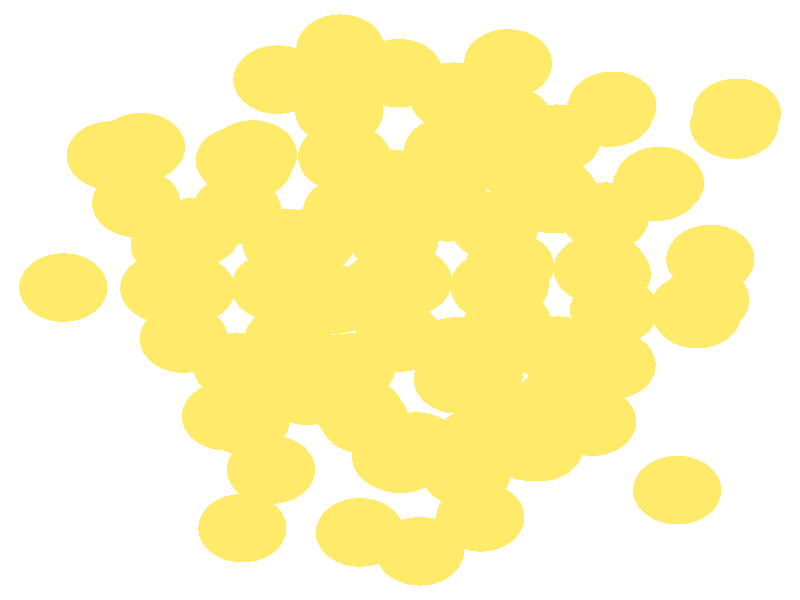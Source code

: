 #include "colors.inc"
#include "finish.inc"

global_settings {assumed_gamma 1 max_trace_level 6}
background {color White}
camera {orthographic
  right -18.53*x up 17.86*y
  direction 1.00*z
  location <0,0,50.00> look_at <0,0,0>}
light_source {<  2.00,   3.00,  40.00> color White
  area_light <0.70, 0, 0>, <0, 0.70, 0>, 3, 3
  adaptive 1 jitter}

#declare simple = finish {phong 0.7}
#declare pale = finish {ambient .5 diffuse .85 roughness .001 specular 0.200 }
#declare intermediate = finish {ambient 0.3 diffuse 0.6 specular 0.10 roughness 0.04 }
#declare vmd = finish {ambient .0 diffuse .65 phong 0.1 phong_size 40. specular 0.500 }
#declare jmol = finish {ambient .2 diffuse .6 specular 1 roughness .001 metallic}
#declare ase2 = finish {ambient 0.05 brilliance 3 diffuse 0.6 metallic specular 0.70 roughness 0.04 reflection 0.15}
#declare ase3 = finish {ambient .15 brilliance 2 diffuse .6 metallic specular 1. roughness .001 reflection .0}
#declare glass = finish {ambient .05 diffuse .3 specular 1. roughness .001}
#declare Rcell = 0.050;
#declare Rbond = 0.100;

#macro atom(LOC, R, COL, FIN)
  sphere{LOC, R texture{pigment{COL} finish{FIN}}}
#end
#macro constrain(LOC, R, COL, FIN)
union{torus{R, Rcell rotate 45*z texture{pigment{COL} finish{FIN}}}
      torus{R, Rcell rotate -45*z texture{pigment{COL} finish{FIN}}}
      translate LOC}
#end

atom(< -5.46,   0.35, -11.35>, 1.02, rgb <1.00, 0.82, 0.14>, ase3) // #0 
atom(< -2.75,   0.31,  -9.78>, 1.02, rgb <1.00, 0.82, 0.14>, ase3) // #1 
atom(< -0.31,   0.29,  -8.29>, 1.02, rgb <1.00, 0.82, 0.14>, ase3) // #2 
atom(<  2.19,   0.43,  -6.82>, 1.02, rgb <1.00, 0.82, 0.14>, ase3) // #3 
atom(<  7.19,   1.22,  -3.65>, 1.02, rgb <1.00, 0.82, 0.14>, ase3) // #4 
atom(<  6.02,   3.48,  -5.34>, 1.02, rgb <1.00, 0.82, 0.14>, ase3) // #5 
atom(< -2.89,   0.40, -12.65>, 1.02, rgb <1.00, 0.82, 0.14>, ase3) // #6 
atom(< -0.36,   0.39, -11.21>, 1.02, rgb <1.00, 0.82, 0.14>, ase3) // #7 
atom(<  2.19,   0.39,  -9.68>, 1.02, rgb <1.00, 0.82, 0.14>, ase3) // #8 
atom(<  4.69,   0.97,  -8.16>, 1.02, rgb <1.00, 0.82, 0.14>, ase3) // #9 
atom(<  4.58,   0.92,  -5.23>, 1.02, rgb <1.00, 0.82, 0.14>, ase3) // #10 
atom(< -3.78,   2.69, -11.12>, 1.02, rgb <1.00, 0.82, 0.14>, ase3) // #11 
atom(< -1.23,   2.63,  -9.64>, 1.02, rgb <1.00, 0.82, 0.14>, ase3) // #12 
atom(<  1.09,   2.82,  -8.16>, 1.02, rgb <1.00, 0.82, 0.14>, ase3) // #13 
atom(<  3.55,   3.21,  -6.71>, 1.02, rgb <1.00, 0.82, 0.14>, ase3) // #14 
atom(<  7.74,   5.22,  -6.66>, 1.02, rgb <1.00, 0.82, 0.14>, ase3) // #15 
atom(< -5.22,   1.65,  -8.76>, 1.02, rgb <1.00, 0.82, 0.14>, ase3) // #16 
atom(< -2.63,   1.70,  -7.30>, 1.02, rgb <1.00, 0.82, 0.14>, ase3) // #17 
atom(< -0.13,   1.78,  -5.78>, 1.02, rgb <1.00, 0.82, 0.14>, ase3) // #18 
atom(<  2.19,   2.19,  -4.28>, 1.02, rgb <1.00, 0.82, 0.14>, ase3) // #19 
atom(<  4.75,   2.48,  -2.89>, 1.02, rgb <1.00, 0.82, 0.14>, ase3) // #20 
atom(< -5.01,  -1.15,  -8.73>, 1.02, rgb <1.00, 0.82, 0.14>, ase3) // #21 
atom(< -2.59,  -1.20,  -7.25>, 1.02, rgb <1.00, 0.82, 0.14>, ase3) // #22 
atom(< -0.01,  -1.12,  -5.78>, 1.02, rgb <1.00, 0.82, 0.14>, ase3) // #23 
atom(<  2.49,  -0.71,  -4.16>, 1.02, rgb <1.00, 0.82, 0.14>, ase3) // #24 
atom(<  4.96,  -0.30,  -2.61>, 1.02, rgb <1.00, 0.82, 0.14>, ase3) // #25 
atom(< -3.76,  -1.99, -11.19>, 1.02, rgb <1.00, 0.82, 0.14>, ase3) // #26 
atom(< -1.13,  -2.01,  -9.76>, 1.02, rgb <1.00, 0.82, 0.14>, ase3) // #27 
atom(<  1.83,  -2.18,  -7.84>, 1.02, rgb <1.00, 0.82, 0.14>, ase3) // #28 
atom(<  4.45,  -3.62,  -7.42>, 1.02, rgb <1.00, 0.82, 0.14>, ase3) // #29 
atom(<  6.88,  -0.42,  -6.37>, 1.02, rgb <1.00, 0.82, 0.14>, ase3) // #30 
atom(<  1.53,  -1.91, -13.97>, 1.02, rgb <1.00, 0.82, 0.14>, ase3) // #31 
atom(<  3.57,   3.00, -12.49>, 1.02, rgb <1.00, 0.82, 0.14>, ase3) // #32 
atom(<  4.79,   0.77, -10.96>, 1.02, rgb <1.00, 0.82, 0.14>, ase3) // #33 
atom(<  4.90,  -1.94,  -5.19>, 1.02, rgb <1.00, 0.82, 0.14>, ase3) // #34 
atom(< -0.20,   1.88, -13.61>, 1.02, rgb <1.00, 0.82, 0.14>, ase3) // #35 
atom(<  1.11,   2.76, -11.09>, 1.02, rgb <1.00, 0.82, 0.14>, ase3) // #36 
atom(<  3.50,   3.03,  -9.63>, 1.02, rgb <1.00, 0.82, 0.14>, ase3) // #37 
atom(<  6.00,   3.54,  -8.14>, 1.02, rgb <1.00, 0.82, 0.14>, ase3) // #38 
atom(< -6.70,   4.30,  -8.92>, 1.02, rgb <1.00, 0.82, 0.14>, ase3) // #39 
atom(< -1.38,   7.48, -12.16>, 1.02, rgb <1.00, 0.82, 0.14>, ase3) // #40 
atom(<  2.31,   5.32,  -8.13>, 1.02, rgb <1.00, 0.82, 0.14>, ase3) // #41 
atom(<  4.92,   5.78,  -6.65>, 1.02, rgb <1.00, 0.82, 0.14>, ase3) // #42 
atom(< -3.71,   4.15,  -8.63>, 1.02, rgb <1.00, 0.82, 0.14>, ase3) // #43 
atom(< -1.23,   4.21,  -7.31>, 1.02, rgb <1.00, 0.82, 0.14>, ase3) // #44 
atom(<  1.11,   4.42,  -5.74>, 1.02, rgb <1.00, 0.82, 0.14>, ase3) // #45 
atom(<  3.63,   4.80,  -4.24>, 1.02, rgb <1.00, 0.82, 0.14>, ase3) // #46 
atom(< -6.11,   2.89,  -6.25>, 1.02, rgb <1.00, 0.82, 0.14>, ase3) // #47 
atom(< -3.52,   4.02,  -5.50>, 1.02, rgb <1.00, 0.82, 0.14>, ase3) // #48 
atom(< -0.22,   3.46,  -3.42>, 1.02, rgb <1.00, 0.82, 0.14>, ase3) // #49 
atom(<  2.66,   4.09,  -1.50>, 1.02, rgb <1.00, 0.82, 0.14>, ase3) // #50 
atom(< -4.85,   0.32,  -6.16>, 1.02, rgb <1.00, 0.82, 0.14>, ase3) // #51 
atom(< -2.39,   0.21,  -4.82>, 1.02, rgb <1.00, 0.82, 0.14>, ase3) // #52 
atom(<  0.18,   0.55,  -3.18>, 1.02, rgb <1.00, 0.82, 0.14>, ase3) // #53 
atom(<  2.54,   1.01,  -1.70>, 1.02, rgb <1.00, 0.82, 0.14>, ase3) // #54 
atom(< -7.80,   0.37,  -6.73>, 1.02, rgb <1.00, 0.82, 0.14>, ase3) // #55 
atom(< -2.17,  -2.70,  -4.78>, 1.02, rgb <1.00, 0.82, 0.14>, ase3) // #56 
atom(< -0.09,  -4.67,  -4.60>, 1.02, rgb <1.00, 0.82, 0.14>, ase3) // #57 
atom(< -0.94,  -3.33,  -0.77>, 1.02, rgb <1.00, 0.82, 0.14>, ase3) // #58 
atom(< -3.58,  -3.59,  -8.58>, 1.02, rgb <1.00, 0.82, 0.14>, ase3) // #59 
atom(< -0.82,  -3.56,  -7.34>, 1.02, rgb <1.00, 0.82, 0.14>, ase3) // #60 
atom(<  2.37,  -3.37,  -5.39>, 1.02, rgb <1.00, 0.82, 0.14>, ase3) // #61 
atom(<  3.67,  -1.51,   0.00>, 1.02, rgb <1.00, 0.82, 0.14>, ase3) // #62 
atom(<  0.38,  -4.36, -12.87>, 1.02, rgb <1.00, 0.82, 0.14>, ase3) // #63 
atom(<  0.01,  -4.73,  -9.89>, 1.02, rgb <1.00, 0.82, 0.14>, ase3) // #64 
atom(<  3.00,  -4.36,  -9.82>, 1.02, rgb <1.00, 0.82, 0.14>, ase3) // #65 
atom(<  6.42,  -5.66,  -8.11>, 1.02, rgb <1.00, 0.82, 0.14>, ase3) // #66 
atom(< -1.49,   0.02, -15.30>, 1.02, rgb <1.00, 0.82, 0.14>, ase3) // #67 
atom(< -1.24,  -2.02, -12.75>, 1.02, rgb <1.00, 0.82, 0.14>, ase3) // #68 
atom(<  4.22,  -1.72,  -9.63>, 1.02, rgb <1.00, 0.82, 0.14>, ase3) // #69 
atom(<  7.07,  -0.00,  -9.41>, 1.02, rgb <1.00, 0.82, 0.14>, ase3) // #70 
atom(<  1.36,   4.35, -13.51>, 1.02, rgb <1.00, 0.82, 0.14>, ase3) // #71 
atom(<  5.94,   3.37, -11.01>, 1.02, rgb <1.00, 0.82, 0.14>, ase3) // #72 
atom(<  7.80,   5.57,  -9.68>, 1.02, rgb <1.00, 0.82, 0.14>, ase3) // #73 
atom(< -1.34,   4.26, -12.00>, 1.02, rgb <1.00, 0.82, 0.14>, ase3) // #74 
atom(<  2.50,   5.36, -11.01>, 1.02, rgb <1.00, 0.82, 0.14>, ase3) // #75 
atom(<  4.85,   5.58,  -9.58>, 1.02, rgb <1.00, 0.82, 0.14>, ase3) // #76 
atom(< -2.84,   6.56,  -7.24>, 1.02, rgb <1.00, 0.82, 0.14>, ase3) // #77 
atom(< -0.03,   6.75,  -7.23>, 1.02, rgb <1.00, 0.82, 0.14>, ase3) // #78 
atom(<  2.50,   7.04,  -5.83>, 1.02, rgb <1.00, 0.82, 0.14>, ase3) // #79 
atom(< -6.00,   4.55,  -3.71>, 1.02, rgb <1.00, 0.82, 0.14>, ase3) // #80 
atom(< -1.41,   5.62,  -4.94>, 1.02, rgb <1.00, 0.82, 0.14>, ase3) // #81 
atom(<  1.24,   6.05,  -3.29>, 1.02, rgb <1.00, 0.82, 0.14>, ase3) // #82 
atom(< -3.41,   4.33,  -2.57>, 1.02, rgb <1.00, 0.82, 0.14>, ase3) // #83 
atom(< -4.71,   2.03,  -3.77>, 1.02, rgb <1.00, 0.82, 0.14>, ase3) // #84 
atom(< -2.08,   1.70,  -2.05>, 1.02, rgb <1.00, 0.82, 0.14>, ase3) // #85 
atom(<  1.81,  -4.23,  -0.78>, 1.02, rgb <1.00, 0.82, 0.14>, ase3) // #86 
atom(< -4.03,  -3.46,  -2.58>, 1.02, rgb <1.00, 0.82, 0.14>, ase3) // #87 
atom(<  1.30,  -1.53,  -1.63>, 1.02, rgb <1.00, 0.82, 0.14>, ase3) // #88 
atom(< -2.99,  -5.05,  -6.23>, 1.02, rgb <1.00, 0.82, 0.14>, ase3) // #89 
atom(<  0.46,  -7.48,  -8.94>, 1.02, rgb <1.00, 0.82, 0.14>, ase3) // #90 
atom(<  3.74,  -2.94,  -2.75>, 1.02, rgb <1.00, 0.82, 0.14>, ase3) // #91 
atom(< -3.65,  -6.79,  -8.39>, 1.02, rgb <1.00, 0.82, 0.14>, ase3) // #92 
atom(< -0.93,  -6.92, -11.69>, 1.02, rgb <1.00, 0.82, 0.14>, ase3) // #93 
atom(<  1.54,  -5.16,  -7.48>, 1.02, rgb <1.00, 0.82, 0.14>, ase3) // #94 
atom(<  1.86,  -6.47, -11.36>, 1.02, rgb <1.00, 0.82, 0.14>, ase3) // #95 
atom(<  1.34,  -2.36, -11.05>, 1.02, rgb <1.00, 0.82, 0.14>, ase3) // #96 
atom(<  3.22,  -4.38, -12.71>, 1.02, rgb <1.00, 0.82, 0.14>, ase3) // #97 
atom(<  4.32,  -1.74, -12.77>, 1.02, rgb <1.00, 0.82, 0.14>, ase3) // #98 
atom(<  2.43,   0.46, -12.60>, 1.02, rgb <1.00, 0.82, 0.14>, ase3) // #99 
atom(<  6.81,  -0.25, -12.76>, 1.02, rgb <1.00, 0.82, 0.14>, ase3) // #100 

